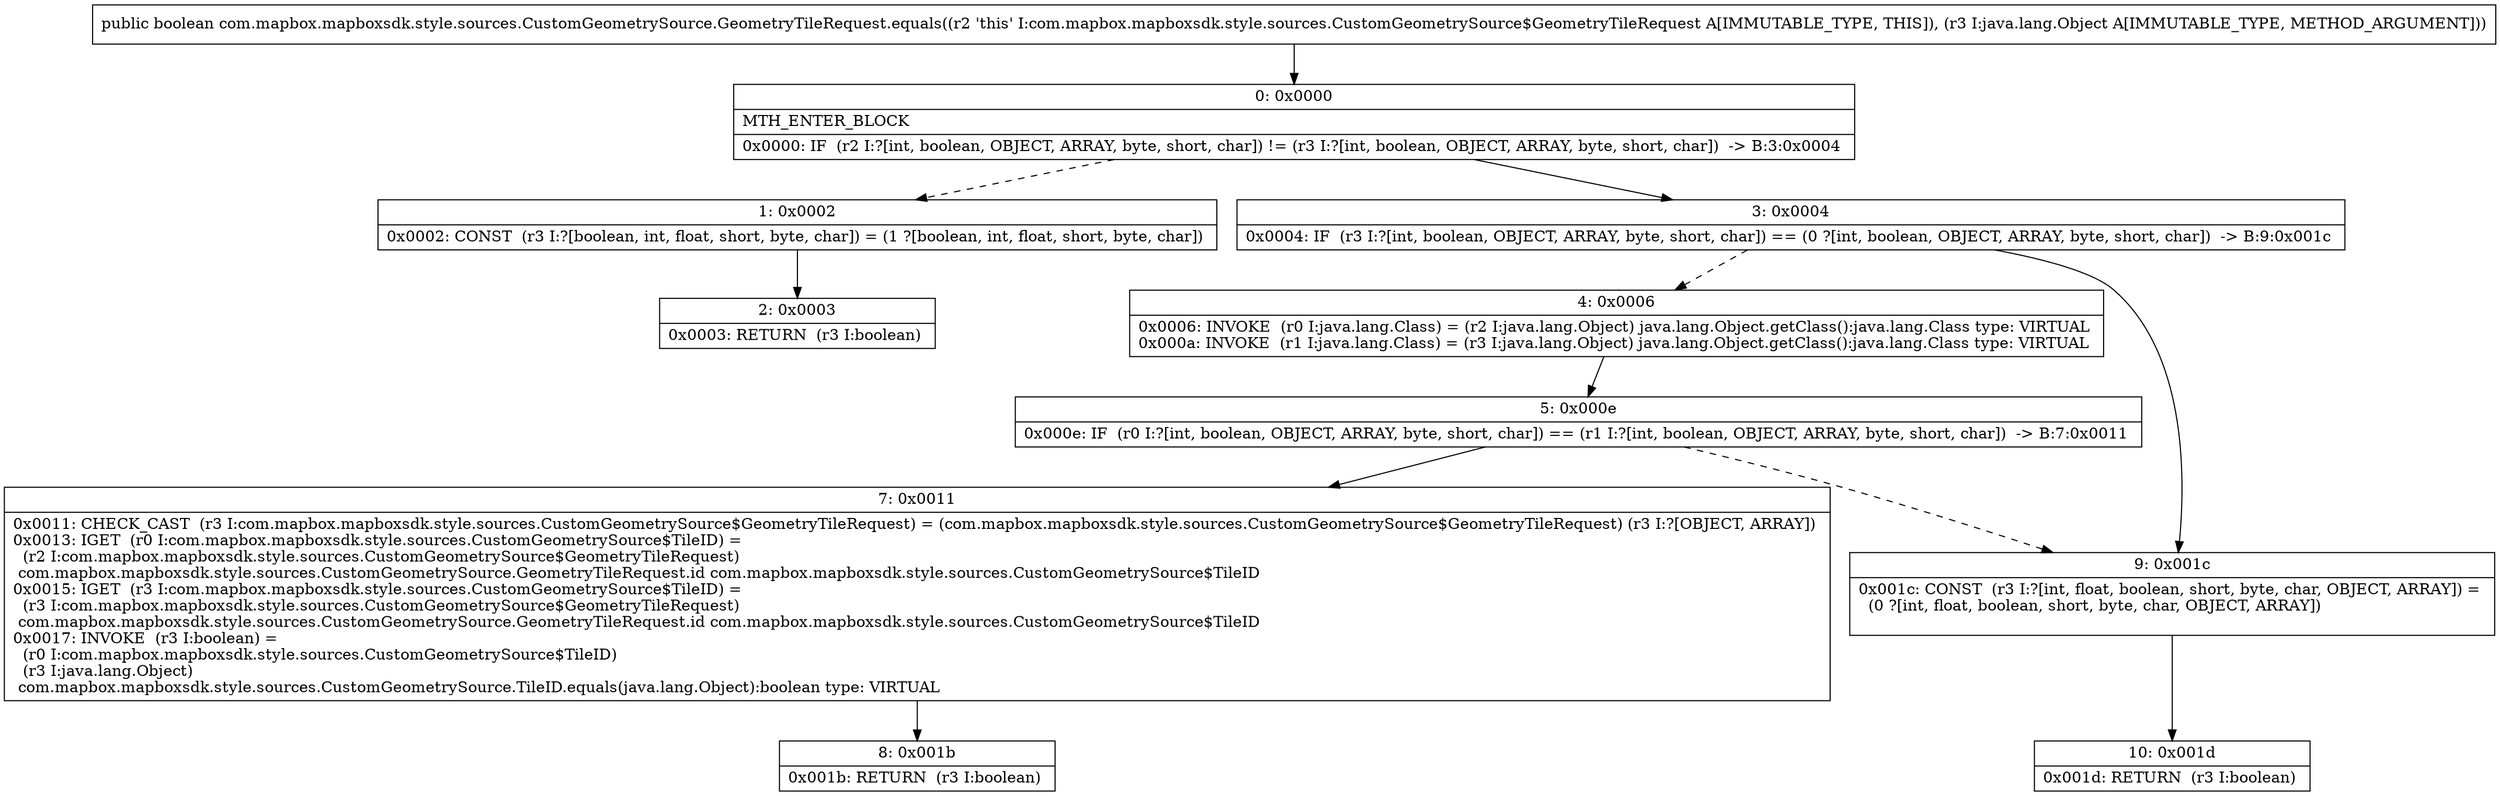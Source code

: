 digraph "CFG forcom.mapbox.mapboxsdk.style.sources.CustomGeometrySource.GeometryTileRequest.equals(Ljava\/lang\/Object;)Z" {
Node_0 [shape=record,label="{0\:\ 0x0000|MTH_ENTER_BLOCK\l|0x0000: IF  (r2 I:?[int, boolean, OBJECT, ARRAY, byte, short, char]) != (r3 I:?[int, boolean, OBJECT, ARRAY, byte, short, char])  \-\> B:3:0x0004 \l}"];
Node_1 [shape=record,label="{1\:\ 0x0002|0x0002: CONST  (r3 I:?[boolean, int, float, short, byte, char]) = (1 ?[boolean, int, float, short, byte, char]) \l}"];
Node_2 [shape=record,label="{2\:\ 0x0003|0x0003: RETURN  (r3 I:boolean) \l}"];
Node_3 [shape=record,label="{3\:\ 0x0004|0x0004: IF  (r3 I:?[int, boolean, OBJECT, ARRAY, byte, short, char]) == (0 ?[int, boolean, OBJECT, ARRAY, byte, short, char])  \-\> B:9:0x001c \l}"];
Node_4 [shape=record,label="{4\:\ 0x0006|0x0006: INVOKE  (r0 I:java.lang.Class) = (r2 I:java.lang.Object) java.lang.Object.getClass():java.lang.Class type: VIRTUAL \l0x000a: INVOKE  (r1 I:java.lang.Class) = (r3 I:java.lang.Object) java.lang.Object.getClass():java.lang.Class type: VIRTUAL \l}"];
Node_5 [shape=record,label="{5\:\ 0x000e|0x000e: IF  (r0 I:?[int, boolean, OBJECT, ARRAY, byte, short, char]) == (r1 I:?[int, boolean, OBJECT, ARRAY, byte, short, char])  \-\> B:7:0x0011 \l}"];
Node_7 [shape=record,label="{7\:\ 0x0011|0x0011: CHECK_CAST  (r3 I:com.mapbox.mapboxsdk.style.sources.CustomGeometrySource$GeometryTileRequest) = (com.mapbox.mapboxsdk.style.sources.CustomGeometrySource$GeometryTileRequest) (r3 I:?[OBJECT, ARRAY]) \l0x0013: IGET  (r0 I:com.mapbox.mapboxsdk.style.sources.CustomGeometrySource$TileID) = \l  (r2 I:com.mapbox.mapboxsdk.style.sources.CustomGeometrySource$GeometryTileRequest)\l com.mapbox.mapboxsdk.style.sources.CustomGeometrySource.GeometryTileRequest.id com.mapbox.mapboxsdk.style.sources.CustomGeometrySource$TileID \l0x0015: IGET  (r3 I:com.mapbox.mapboxsdk.style.sources.CustomGeometrySource$TileID) = \l  (r3 I:com.mapbox.mapboxsdk.style.sources.CustomGeometrySource$GeometryTileRequest)\l com.mapbox.mapboxsdk.style.sources.CustomGeometrySource.GeometryTileRequest.id com.mapbox.mapboxsdk.style.sources.CustomGeometrySource$TileID \l0x0017: INVOKE  (r3 I:boolean) = \l  (r0 I:com.mapbox.mapboxsdk.style.sources.CustomGeometrySource$TileID)\l  (r3 I:java.lang.Object)\l com.mapbox.mapboxsdk.style.sources.CustomGeometrySource.TileID.equals(java.lang.Object):boolean type: VIRTUAL \l}"];
Node_8 [shape=record,label="{8\:\ 0x001b|0x001b: RETURN  (r3 I:boolean) \l}"];
Node_9 [shape=record,label="{9\:\ 0x001c|0x001c: CONST  (r3 I:?[int, float, boolean, short, byte, char, OBJECT, ARRAY]) = \l  (0 ?[int, float, boolean, short, byte, char, OBJECT, ARRAY])\l \l}"];
Node_10 [shape=record,label="{10\:\ 0x001d|0x001d: RETURN  (r3 I:boolean) \l}"];
MethodNode[shape=record,label="{public boolean com.mapbox.mapboxsdk.style.sources.CustomGeometrySource.GeometryTileRequest.equals((r2 'this' I:com.mapbox.mapboxsdk.style.sources.CustomGeometrySource$GeometryTileRequest A[IMMUTABLE_TYPE, THIS]), (r3 I:java.lang.Object A[IMMUTABLE_TYPE, METHOD_ARGUMENT])) }"];
MethodNode -> Node_0;
Node_0 -> Node_1[style=dashed];
Node_0 -> Node_3;
Node_1 -> Node_2;
Node_3 -> Node_4[style=dashed];
Node_3 -> Node_9;
Node_4 -> Node_5;
Node_5 -> Node_7;
Node_5 -> Node_9[style=dashed];
Node_7 -> Node_8;
Node_9 -> Node_10;
}

